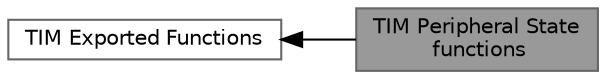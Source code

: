 digraph "TIM Peripheral State functions"
{
 // LATEX_PDF_SIZE
  bgcolor="transparent";
  edge [fontname=Helvetica,fontsize=10,labelfontname=Helvetica,labelfontsize=10];
  node [fontname=Helvetica,fontsize=10,shape=box,height=0.2,width=0.4];
  rankdir=LR;
  Node2 [id="Node000002",label="TIM Exported Functions",height=0.2,width=0.4,color="grey40", fillcolor="white", style="filled",URL="$group___t_i_m___exported___functions.html",tooltip=" "];
  Node1 [id="Node000001",label="TIM Peripheral State\l functions",height=0.2,width=0.4,color="gray40", fillcolor="grey60", style="filled", fontcolor="black",tooltip="Peripheral State functions."];
  Node2->Node1 [shape=plaintext, dir="back", style="solid"];
}
